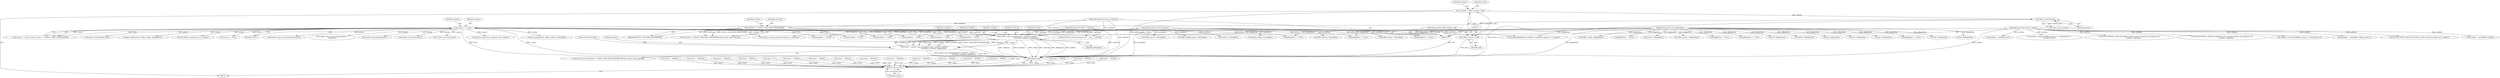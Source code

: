 digraph "0_Android_073a80800f341325932c66818ce4302b312909a4@pointer" {
"1000701" [label="(Call,context->ops.command(context, cmdCode, cmdSize,\n                                          pCmdData, replySize, pReplyData))"];
"1000135" [label="(Call,context == NULL)"];
"1000125" [label="(Call,effect_exists(context))"];
"1000110" [label="(Call,* context = (effect_context_t *)self)"];
"1000112" [label="(Call,(effect_context_t *)self)"];
"1000102" [label="(MethodParameterIn,effect_handle_t self)"];
"1000691" [label="(Call,cmdCode >= EFFECT_CMD_FIRST_PROPRIETARY)"];
"1000103" [label="(MethodParameterIn,uint32_t cmdCode)"];
"1000104" [label="(MethodParameterIn,uint32_t cmdSize)"];
"1000105" [label="(MethodParameterIn,void *pCmdData)"];
"1000106" [label="(MethodParameterIn,uint32_t *replySize)"];
"1000107" [label="(MethodParameterIn,void *pReplyData)"];
"1000699" [label="(Call,status = context->ops.command(context, cmdCode, cmdSize,\n                                          pCmdData, replySize, pReplyData))"];
"1000723" [label="(Return,return status;)"];
"1000483" [label="(Call,cmdSize < (int)(sizeof(effect_param_t) + sizeof(uint32_t) +\n sizeof(uint16_t)))"];
"1000509" [label="(Call,ALOGV(\"EFFECT_CMD_SET_PARAM invalid command cmdSize %d *replySize %d\",\n                  cmdSize, *replySize))"];
"1000412" [label="(Call,(effect_param_t *)pCmdData)"];
"1000140" [label="(Identifier,context)"];
"1000393" [label="(Call,pReplyData == NULL)"];
"1000714" [label="(Call,status = -EINVAL)"];
"1000693" [label="(Identifier,EFFECT_CMD_FIRST_PROPRIETARY)"];
"1000136" [label="(Identifier,context)"];
"1000664" [label="(Call,remove_effect_from_output(out_ctxt, context))"];
"1000103" [label="(MethodParameterIn,uint32_t cmdCode)"];
"1000202" [label="(Call,pReplyData == NULL)"];
"1000326" [label="(Call,pReplyData == NULL)"];
"1000470" [label="(Call,context->ops.get_parameter(context, p, replySize))"];
"1000114" [label="(Identifier,self)"];
"1000696" [label="(Identifier,context)"];
"1000135" [label="(Call,context == NULL)"];
"1000124" [label="(Call,!effect_exists(context))"];
"1000164" [label="(Call,status = -EINVAL)"];
"1000250" [label="(Call,status = -EINVAL)"];
"1000620" [label="(Call,(effect_offload_param_t*)pCmdData)"];
"1000505" [label="(Call,status = -EINVAL)"];
"1000221" [label="(Call,set_config(context, (effect_config_t *) pCmdData))"];
"1000370" [label="(Call,(int *)pReplyData)"];
"1000295" [label="(Call,status = -ENOSYS)"];
"1000134" [label="(Call,context == NULL || context->state == EFFECT_STATE_UNINITIALIZED)"];
"1000105" [label="(MethodParameterIn,void *pCmdData)"];
"1000106" [label="(MethodParameterIn,uint32_t *replySize)"];
"1000699" [label="(Call,status = context->ops.command(context, cmdCode, cmdSize,\n                                          pCmdData, replySize, pReplyData))"];
"1000363" [label="(Call,context->ops.disable(context))"];
"1000125" [label="(Call,effect_exists(context))"];
"1000707" [label="(Identifier,pReplyData)"];
"1000570" [label="(Call,(uint32_t *)pCmdData)"];
"1000426" [label="(Call,ALOGV(\"EFFECT_CMD_GET_PARAM invalid command cmdSize %d *replySize %d\",\n                   cmdSize, *replySize))"];
"1000255" [label="(Call,get_config(context, (effect_config_t *)pReplyData))"];
"1000684" [label="(Call,add_effect_to_output(out_ctxt, context))"];
"1000223" [label="(Call,(effect_config_t *) pCmdData)"];
"1000661" [label="(Call,out_ctxt != NULL)"];
"1000517" [label="(Call,(int32_t *)pReplyData)"];
"1000690" [label="(Call,cmdCode >= EFFECT_CMD_FIRST_PROPRIETARY && context->ops.command)"];
"1000634" [label="(Call,(int *)pReplyData)"];
"1000422" [label="(Call,status = -EINVAL)"];
"1000689" [label="(ControlStructure,if (cmdCode >= EFFECT_CMD_FIRST_PROPRIETARY && context->ops.command))"];
"1000185" [label="(Call,(int *) pReplyData)"];
"1000559" [label="(Call,status = -EINVAL)"];
"1000379" [label="(Call,pCmdData == NULL)"];
"1000111" [label="(Identifier,context)"];
"1000108" [label="(Block,)"];
"1000383" [label="(Call,cmdSize < (int)(sizeof(effect_param_t) + sizeof(uint32_t)))"];
"1000137" [label="(Identifier,NULL)"];
"1000591" [label="(Call,cmdSize != sizeof(effect_offload_param_t))"];
"1000579" [label="(Call,context->ops.set_device(context, device))"];
"1000110" [label="(Call,* context = (effect_context_t *)self)"];
"1000479" [label="(Call,pCmdData == NULL)"];
"1000177" [label="(Call,(int *) pReplyData)"];
"1000117" [label="(Call,status = 0)"];
"1000496" [label="(Call,pReplyData == NULL)"];
"1000102" [label="(MethodParameterIn,effect_handle_t self)"];
"1000112" [label="(Call,(effect_context_t *)self)"];
"1000700" [label="(Identifier,status)"];
"1000703" [label="(Identifier,cmdCode)"];
"1000724" [label="(Identifier,status)"];
"1000612" [label="(Call,status = -EINVAL)"];
"1000283" [label="(Call,status = -EINVAL)"];
"1000230" [label="(Call,pReplyData == NULL)"];
"1000692" [label="(Identifier,cmdCode)"];
"1000535" [label="(Call,(int32_t *)pReplyData)"];
"1000723" [label="(Return,return status;)"];
"1000118" [label="(Identifier,status)"];
"1000335" [label="(Call,status = -EINVAL)"];
"1000461" [label="(Call,(effect_param_t *)pReplyData)"];
"1000449" [label="(Call,memcpy(pReplyData, pCmdData, sizeof(effect_param_t) + q->psize))"];
"1000701" [label="(Call,context->ops.command(context, cmdCode, cmdSize,\n                                          pCmdData, replySize, pReplyData))"];
"1000107" [label="(MethodParameterIn,void *pReplyData)"];
"1000710" [label="(Call,ALOGW(\"%s invalid command %d\", __func__, cmdCode))"];
"1000538" [label="(Call,context->ops.set_parameter(context, p,\n *replySize))"];
"1000126" [label="(Identifier,context)"];
"1000104" [label="(MethodParameterIn,uint32_t cmdSize)"];
"1000218" [label="(Call,(int *) pReplyData)"];
"1000155" [label="(Call,pReplyData == NULL)"];
"1000718" [label="(ControlStructure,break;)"];
"1000563" [label="(Call,ALOGV(\"EFFECT_CMD_SET_DEVICE invalid command cmdSize %d\", cmdSize))"];
"1000128" [label="(Call,status = -ENOSYS)"];
"1000702" [label="(Identifier,context)"];
"1000524" [label="(Call,(effect_param_t *)pCmdData)"];
"1000311" [label="(Call,context->ops.enable(context))"];
"1000691" [label="(Call,cmdCode >= EFFECT_CMD_FIRST_PROPRIETARY)"];
"1000706" [label="(Identifier,replySize)"];
"1000318" [label="(Call,(int *)pReplyData)"];
"1000144" [label="(Call,status = -ENOSYS)"];
"1000551" [label="(Call,pCmdData == NULL)"];
"1000268" [label="(Call,context->ops.reset(context))"];
"1000257" [label="(Call,(effect_config_t *)pReplyData)"];
"1000347" [label="(Call,status = -ENOSYS)"];
"1000197" [label="(Call,cmdSize != sizeof(effect_config_t))"];
"1000596" [label="(Call,pCmdData == NULL)"];
"1000554" [label="(Call,cmdSize < sizeof(uint32_t))"];
"1000438" [label="(Call,status = -EINVAL)"];
"1000705" [label="(Identifier,pCmdData)"];
"1000600" [label="(Call,pReplyData == NULL)"];
"1000239" [label="(Call,status = -EINVAL)"];
"1000446" [label="(Call,(effect_param_t *)pCmdData)"];
"1000704" [label="(Identifier,cmdSize)"];
"1000180" [label="(Call,context->ops.init(context))"];
"1000211" [label="(Call,status = -EINVAL)"];
"1000193" [label="(Call,pCmdData == NULL)"];
"1000725" [label="(MethodReturn,int)"];
"1000274" [label="(Call,pReplyData == NULL)"];
"1000701" -> "1000699"  [label="AST: "];
"1000701" -> "1000707"  [label="CFG: "];
"1000702" -> "1000701"  [label="AST: "];
"1000703" -> "1000701"  [label="AST: "];
"1000704" -> "1000701"  [label="AST: "];
"1000705" -> "1000701"  [label="AST: "];
"1000706" -> "1000701"  [label="AST: "];
"1000707" -> "1000701"  [label="AST: "];
"1000699" -> "1000701"  [label="CFG: "];
"1000701" -> "1000725"  [label="DDG: replySize"];
"1000701" -> "1000725"  [label="DDG: pCmdData"];
"1000701" -> "1000725"  [label="DDG: context"];
"1000701" -> "1000725"  [label="DDG: cmdCode"];
"1000701" -> "1000725"  [label="DDG: pReplyData"];
"1000701" -> "1000725"  [label="DDG: cmdSize"];
"1000701" -> "1000699"  [label="DDG: pReplyData"];
"1000701" -> "1000699"  [label="DDG: cmdSize"];
"1000701" -> "1000699"  [label="DDG: cmdCode"];
"1000701" -> "1000699"  [label="DDG: replySize"];
"1000701" -> "1000699"  [label="DDG: context"];
"1000701" -> "1000699"  [label="DDG: pCmdData"];
"1000135" -> "1000701"  [label="DDG: context"];
"1000691" -> "1000701"  [label="DDG: cmdCode"];
"1000103" -> "1000701"  [label="DDG: cmdCode"];
"1000104" -> "1000701"  [label="DDG: cmdSize"];
"1000105" -> "1000701"  [label="DDG: pCmdData"];
"1000106" -> "1000701"  [label="DDG: replySize"];
"1000107" -> "1000701"  [label="DDG: pReplyData"];
"1000135" -> "1000134"  [label="AST: "];
"1000135" -> "1000137"  [label="CFG: "];
"1000136" -> "1000135"  [label="AST: "];
"1000137" -> "1000135"  [label="AST: "];
"1000140" -> "1000135"  [label="CFG: "];
"1000134" -> "1000135"  [label="CFG: "];
"1000135" -> "1000725"  [label="DDG: context"];
"1000135" -> "1000725"  [label="DDG: NULL"];
"1000135" -> "1000134"  [label="DDG: context"];
"1000135" -> "1000134"  [label="DDG: NULL"];
"1000125" -> "1000135"  [label="DDG: context"];
"1000135" -> "1000155"  [label="DDG: NULL"];
"1000135" -> "1000180"  [label="DDG: context"];
"1000135" -> "1000193"  [label="DDG: NULL"];
"1000135" -> "1000221"  [label="DDG: context"];
"1000135" -> "1000230"  [label="DDG: NULL"];
"1000135" -> "1000255"  [label="DDG: context"];
"1000135" -> "1000268"  [label="DDG: context"];
"1000135" -> "1000274"  [label="DDG: NULL"];
"1000135" -> "1000311"  [label="DDG: context"];
"1000135" -> "1000326"  [label="DDG: NULL"];
"1000135" -> "1000363"  [label="DDG: context"];
"1000135" -> "1000379"  [label="DDG: NULL"];
"1000135" -> "1000470"  [label="DDG: context"];
"1000135" -> "1000479"  [label="DDG: NULL"];
"1000135" -> "1000538"  [label="DDG: context"];
"1000135" -> "1000551"  [label="DDG: NULL"];
"1000135" -> "1000579"  [label="DDG: context"];
"1000135" -> "1000596"  [label="DDG: NULL"];
"1000135" -> "1000661"  [label="DDG: NULL"];
"1000135" -> "1000664"  [label="DDG: context"];
"1000135" -> "1000684"  [label="DDG: context"];
"1000125" -> "1000124"  [label="AST: "];
"1000125" -> "1000126"  [label="CFG: "];
"1000126" -> "1000125"  [label="AST: "];
"1000124" -> "1000125"  [label="CFG: "];
"1000125" -> "1000725"  [label="DDG: context"];
"1000125" -> "1000124"  [label="DDG: context"];
"1000110" -> "1000125"  [label="DDG: context"];
"1000110" -> "1000108"  [label="AST: "];
"1000110" -> "1000112"  [label="CFG: "];
"1000111" -> "1000110"  [label="AST: "];
"1000112" -> "1000110"  [label="AST: "];
"1000118" -> "1000110"  [label="CFG: "];
"1000110" -> "1000725"  [label="DDG: (effect_context_t *)self"];
"1000112" -> "1000110"  [label="DDG: self"];
"1000112" -> "1000114"  [label="CFG: "];
"1000113" -> "1000112"  [label="AST: "];
"1000114" -> "1000112"  [label="AST: "];
"1000112" -> "1000725"  [label="DDG: self"];
"1000102" -> "1000112"  [label="DDG: self"];
"1000102" -> "1000101"  [label="AST: "];
"1000102" -> "1000725"  [label="DDG: self"];
"1000691" -> "1000690"  [label="AST: "];
"1000691" -> "1000693"  [label="CFG: "];
"1000692" -> "1000691"  [label="AST: "];
"1000693" -> "1000691"  [label="AST: "];
"1000696" -> "1000691"  [label="CFG: "];
"1000690" -> "1000691"  [label="CFG: "];
"1000691" -> "1000725"  [label="DDG: EFFECT_CMD_FIRST_PROPRIETARY"];
"1000691" -> "1000690"  [label="DDG: cmdCode"];
"1000691" -> "1000690"  [label="DDG: EFFECT_CMD_FIRST_PROPRIETARY"];
"1000103" -> "1000691"  [label="DDG: cmdCode"];
"1000691" -> "1000710"  [label="DDG: cmdCode"];
"1000103" -> "1000101"  [label="AST: "];
"1000103" -> "1000725"  [label="DDG: cmdCode"];
"1000103" -> "1000710"  [label="DDG: cmdCode"];
"1000104" -> "1000101"  [label="AST: "];
"1000104" -> "1000725"  [label="DDG: cmdSize"];
"1000104" -> "1000197"  [label="DDG: cmdSize"];
"1000104" -> "1000383"  [label="DDG: cmdSize"];
"1000104" -> "1000426"  [label="DDG: cmdSize"];
"1000104" -> "1000483"  [label="DDG: cmdSize"];
"1000104" -> "1000509"  [label="DDG: cmdSize"];
"1000104" -> "1000554"  [label="DDG: cmdSize"];
"1000104" -> "1000563"  [label="DDG: cmdSize"];
"1000104" -> "1000591"  [label="DDG: cmdSize"];
"1000105" -> "1000101"  [label="AST: "];
"1000105" -> "1000725"  [label="DDG: pCmdData"];
"1000105" -> "1000193"  [label="DDG: pCmdData"];
"1000105" -> "1000223"  [label="DDG: pCmdData"];
"1000105" -> "1000379"  [label="DDG: pCmdData"];
"1000105" -> "1000412"  [label="DDG: pCmdData"];
"1000105" -> "1000446"  [label="DDG: pCmdData"];
"1000105" -> "1000449"  [label="DDG: pCmdData"];
"1000105" -> "1000479"  [label="DDG: pCmdData"];
"1000105" -> "1000524"  [label="DDG: pCmdData"];
"1000105" -> "1000551"  [label="DDG: pCmdData"];
"1000105" -> "1000570"  [label="DDG: pCmdData"];
"1000105" -> "1000596"  [label="DDG: pCmdData"];
"1000105" -> "1000620"  [label="DDG: pCmdData"];
"1000106" -> "1000101"  [label="AST: "];
"1000106" -> "1000725"  [label="DDG: replySize"];
"1000106" -> "1000470"  [label="DDG: replySize"];
"1000107" -> "1000101"  [label="AST: "];
"1000107" -> "1000725"  [label="DDG: pReplyData"];
"1000107" -> "1000155"  [label="DDG: pReplyData"];
"1000107" -> "1000177"  [label="DDG: pReplyData"];
"1000107" -> "1000185"  [label="DDG: pReplyData"];
"1000107" -> "1000202"  [label="DDG: pReplyData"];
"1000107" -> "1000218"  [label="DDG: pReplyData"];
"1000107" -> "1000230"  [label="DDG: pReplyData"];
"1000107" -> "1000257"  [label="DDG: pReplyData"];
"1000107" -> "1000274"  [label="DDG: pReplyData"];
"1000107" -> "1000318"  [label="DDG: pReplyData"];
"1000107" -> "1000326"  [label="DDG: pReplyData"];
"1000107" -> "1000370"  [label="DDG: pReplyData"];
"1000107" -> "1000393"  [label="DDG: pReplyData"];
"1000107" -> "1000449"  [label="DDG: pReplyData"];
"1000107" -> "1000461"  [label="DDG: pReplyData"];
"1000107" -> "1000496"  [label="DDG: pReplyData"];
"1000107" -> "1000517"  [label="DDG: pReplyData"];
"1000107" -> "1000535"  [label="DDG: pReplyData"];
"1000107" -> "1000600"  [label="DDG: pReplyData"];
"1000107" -> "1000634"  [label="DDG: pReplyData"];
"1000699" -> "1000689"  [label="AST: "];
"1000700" -> "1000699"  [label="AST: "];
"1000718" -> "1000699"  [label="CFG: "];
"1000699" -> "1000725"  [label="DDG: status"];
"1000699" -> "1000725"  [label="DDG: context->ops.command(context, cmdCode, cmdSize,\n                                          pCmdData, replySize, pReplyData)"];
"1000699" -> "1000723"  [label="DDG: status"];
"1000723" -> "1000108"  [label="AST: "];
"1000723" -> "1000724"  [label="CFG: "];
"1000724" -> "1000723"  [label="AST: "];
"1000725" -> "1000723"  [label="CFG: "];
"1000723" -> "1000725"  [label="DDG: <RET>"];
"1000724" -> "1000723"  [label="DDG: status"];
"1000559" -> "1000723"  [label="DDG: status"];
"1000714" -> "1000723"  [label="DDG: status"];
"1000239" -> "1000723"  [label="DDG: status"];
"1000422" -> "1000723"  [label="DDG: status"];
"1000117" -> "1000723"  [label="DDG: status"];
"1000211" -> "1000723"  [label="DDG: status"];
"1000144" -> "1000723"  [label="DDG: status"];
"1000438" -> "1000723"  [label="DDG: status"];
"1000164" -> "1000723"  [label="DDG: status"];
"1000250" -> "1000723"  [label="DDG: status"];
"1000335" -> "1000723"  [label="DDG: status"];
"1000283" -> "1000723"  [label="DDG: status"];
"1000505" -> "1000723"  [label="DDG: status"];
"1000295" -> "1000723"  [label="DDG: status"];
"1000612" -> "1000723"  [label="DDG: status"];
"1000128" -> "1000723"  [label="DDG: status"];
"1000347" -> "1000723"  [label="DDG: status"];
}
